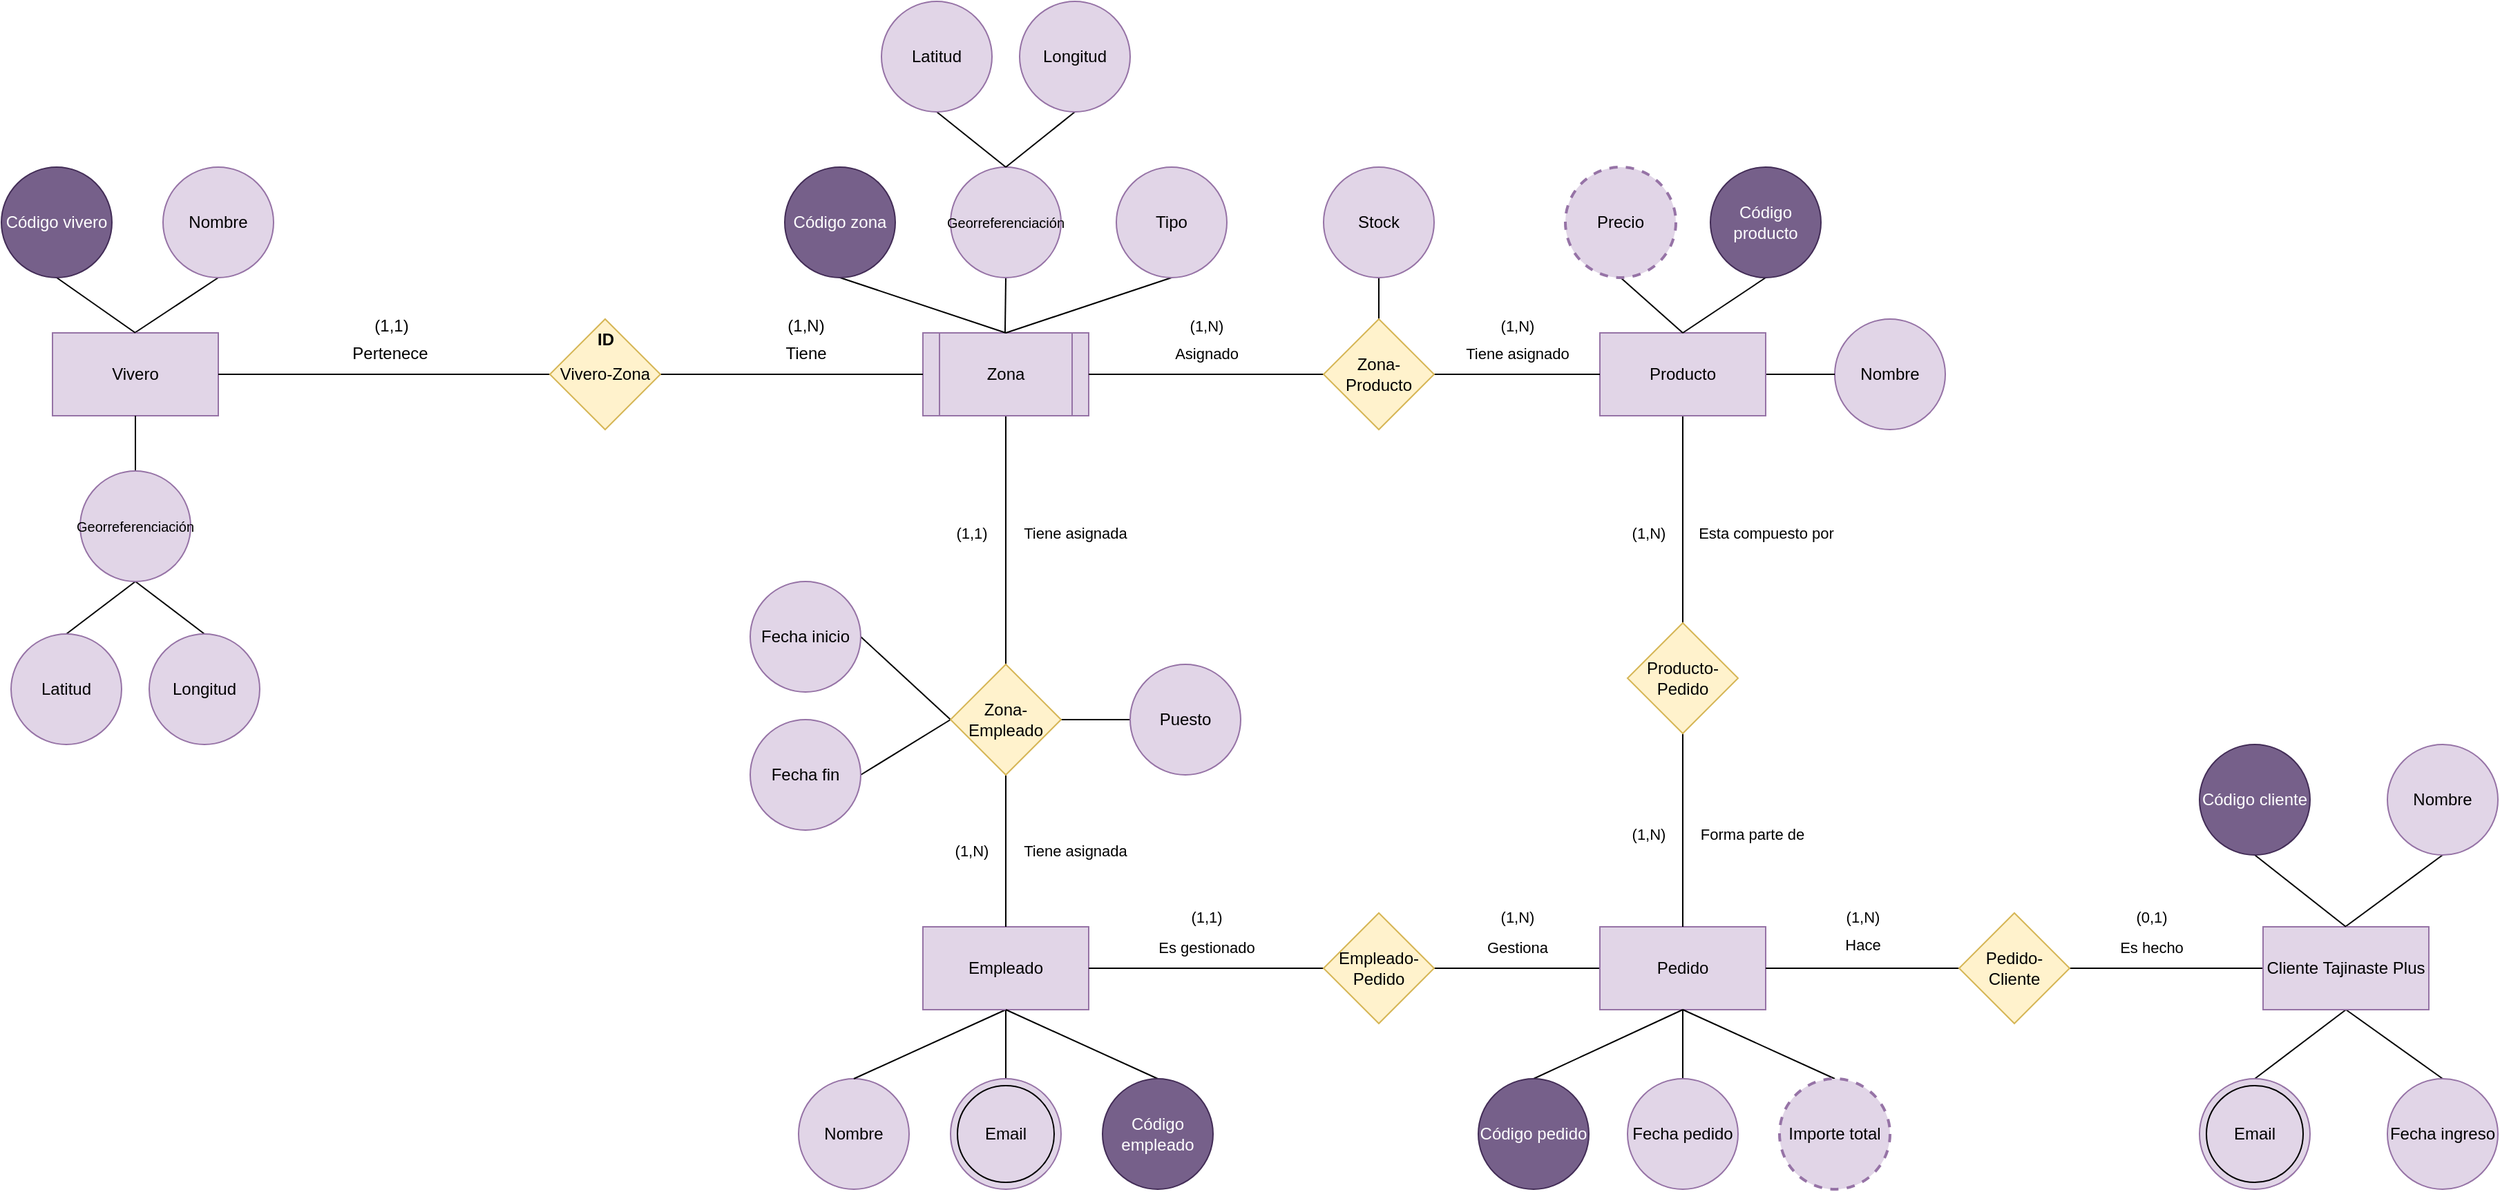 <mxfile version="24.7.17">
  <diagram name="Página-1" id="ubwTDjvy3vEBKTq-KGEk">
    <mxGraphModel dx="1125" dy="679" grid="1" gridSize="10" guides="1" tooltips="1" connect="1" arrows="1" fold="1" page="1" pageScale="1" pageWidth="827" pageHeight="1169" math="0" shadow="0">
      <root>
        <mxCell id="0" />
        <mxCell id="1" parent="0" />
        <mxCell id="lcXybXH8hZFBGXkuBmmu-11" style="edgeStyle=none;rounded=0;orthogonalLoop=1;jettySize=auto;html=1;exitX=0.5;exitY=1;exitDx=0;exitDy=0;endArrow=none;endFill=0;" parent="1" source="lcXybXH8hZFBGXkuBmmu-2" edge="1">
          <mxGeometry relative="1" as="geometry">
            <mxPoint x="229.471" y="350" as="targetPoint" />
          </mxGeometry>
        </mxCell>
        <mxCell id="lcXybXH8hZFBGXkuBmmu-2" value="Nombre" style="ellipse;whiteSpace=wrap;html=1;aspect=fixed;fillColor=#e1d5e7;strokeColor=#9673a6;" parent="1" vertex="1">
          <mxGeometry x="250" y="230" width="80" height="80" as="geometry" />
        </mxCell>
        <mxCell id="lcXybXH8hZFBGXkuBmmu-4" value="Vivero" style="rounded=0;whiteSpace=wrap;html=1;fillColor=#e1d5e7;strokeColor=#9673a6;" parent="1" vertex="1">
          <mxGeometry x="170" y="350" width="120" height="60" as="geometry" />
        </mxCell>
        <mxCell id="lcXybXH8hZFBGXkuBmmu-12" style="edgeStyle=none;rounded=0;orthogonalLoop=1;jettySize=auto;html=1;exitX=0.5;exitY=1;exitDx=0;exitDy=0;endArrow=none;endFill=0;" parent="1" source="lcXybXH8hZFBGXkuBmmu-5" edge="1">
          <mxGeometry relative="1" as="geometry">
            <mxPoint x="230" y="350" as="targetPoint" />
          </mxGeometry>
        </mxCell>
        <mxCell id="lcXybXH8hZFBGXkuBmmu-5" value="Código vivero" style="ellipse;whiteSpace=wrap;html=1;aspect=fixed;fillColor=#76608a;strokeColor=#432D57;fontColor=#ffffff;" parent="1" vertex="1">
          <mxGeometry x="133" y="230" width="80" height="80" as="geometry" />
        </mxCell>
        <mxCell id="lcXybXH8hZFBGXkuBmmu-13" style="edgeStyle=none;rounded=0;orthogonalLoop=1;jettySize=auto;html=1;exitX=0.5;exitY=0;exitDx=0;exitDy=0;entryX=0.5;entryY=1;entryDx=0;entryDy=0;endArrow=none;endFill=0;" parent="1" source="lcXybXH8hZFBGXkuBmmu-7" target="lcXybXH8hZFBGXkuBmmu-4" edge="1">
          <mxGeometry relative="1" as="geometry" />
        </mxCell>
        <mxCell id="Vtdq9XzQwyCrsFQMk_YT-7" style="edgeStyle=none;rounded=0;orthogonalLoop=1;jettySize=auto;html=1;exitX=0.5;exitY=1;exitDx=0;exitDy=0;entryX=0.5;entryY=0;entryDx=0;entryDy=0;endArrow=none;endFill=0;" edge="1" parent="1" source="lcXybXH8hZFBGXkuBmmu-7" target="Vtdq9XzQwyCrsFQMk_YT-6">
          <mxGeometry relative="1" as="geometry" />
        </mxCell>
        <mxCell id="Vtdq9XzQwyCrsFQMk_YT-8" style="edgeStyle=none;rounded=0;orthogonalLoop=1;jettySize=auto;html=1;exitX=0.5;exitY=1;exitDx=0;exitDy=0;entryX=0.5;entryY=0;entryDx=0;entryDy=0;endArrow=none;endFill=0;" edge="1" parent="1" source="lcXybXH8hZFBGXkuBmmu-7" target="Vtdq9XzQwyCrsFQMk_YT-5">
          <mxGeometry relative="1" as="geometry" />
        </mxCell>
        <mxCell id="lcXybXH8hZFBGXkuBmmu-7" value="&lt;font style=&quot;font-size: 10px;&quot;&gt;Georreferenciación&lt;/font&gt;" style="ellipse;whiteSpace=wrap;html=1;aspect=fixed;fillColor=#e1d5e7;strokeColor=#9673a6;" parent="1" vertex="1">
          <mxGeometry x="190" y="450" width="80" height="80" as="geometry" />
        </mxCell>
        <mxCell id="lcXybXH8hZFBGXkuBmmu-15" style="edgeStyle=none;rounded=0;orthogonalLoop=1;jettySize=auto;html=1;exitX=0.5;exitY=1;exitDx=0;exitDy=0;endArrow=none;endFill=0;" parent="1" source="Vtdq9XzQwyCrsFQMk_YT-11" edge="1">
          <mxGeometry relative="1" as="geometry">
            <mxPoint x="859.471" y="350" as="targetPoint" />
            <mxPoint x="860" y="310" as="sourcePoint" />
          </mxGeometry>
        </mxCell>
        <mxCell id="lcXybXH8hZFBGXkuBmmu-70" style="edgeStyle=none;shape=connector;rounded=0;orthogonalLoop=1;jettySize=auto;html=1;exitX=0.5;exitY=1;exitDx=0;exitDy=0;entryX=0.5;entryY=0;entryDx=0;entryDy=0;strokeColor=default;align=center;verticalAlign=middle;fontFamily=Helvetica;fontSize=11;fontColor=default;labelBackgroundColor=default;endArrow=none;endFill=0;" parent="1" source="lcXybXH8hZFBGXkuBmmu-17" target="lcXybXH8hZFBGXkuBmmu-69" edge="1">
          <mxGeometry relative="1" as="geometry" />
        </mxCell>
        <mxCell id="lcXybXH8hZFBGXkuBmmu-17" value="Zona" style="shape=process;whiteSpace=wrap;html=1;backgroundOutline=1;fillColor=#e1d5e7;strokeColor=#9673a6;" parent="1" vertex="1">
          <mxGeometry x="800" y="350" width="120" height="60" as="geometry" />
        </mxCell>
        <mxCell id="lcXybXH8hZFBGXkuBmmu-18" style="edgeStyle=none;rounded=0;orthogonalLoop=1;jettySize=auto;html=1;exitX=0.5;exitY=1;exitDx=0;exitDy=0;endArrow=none;endFill=0;" parent="1" source="lcXybXH8hZFBGXkuBmmu-19" edge="1">
          <mxGeometry relative="1" as="geometry">
            <mxPoint x="860" y="350" as="targetPoint" />
          </mxGeometry>
        </mxCell>
        <mxCell id="lcXybXH8hZFBGXkuBmmu-19" value="Código zona" style="ellipse;whiteSpace=wrap;html=1;aspect=fixed;fillColor=#76608a;strokeColor=#432D57;fontColor=#ffffff;" parent="1" vertex="1">
          <mxGeometry x="700" y="230" width="80" height="80" as="geometry" />
        </mxCell>
        <mxCell id="lcXybXH8hZFBGXkuBmmu-24" style="edgeStyle=none;rounded=0;orthogonalLoop=1;jettySize=auto;html=1;exitX=0.5;exitY=1;exitDx=0;exitDy=0;entryX=0.5;entryY=0;entryDx=0;entryDy=0;endArrow=none;endFill=0;" parent="1" source="lcXybXH8hZFBGXkuBmmu-25" target="lcXybXH8hZFBGXkuBmmu-17" edge="1">
          <mxGeometry relative="1" as="geometry" />
        </mxCell>
        <mxCell id="lcXybXH8hZFBGXkuBmmu-25" value="Tipo" style="ellipse;whiteSpace=wrap;html=1;aspect=fixed;fillColor=#e1d5e7;strokeColor=#9673a6;" parent="1" vertex="1">
          <mxGeometry x="940" y="230" width="80" height="80" as="geometry" />
        </mxCell>
        <mxCell id="lcXybXH8hZFBGXkuBmmu-28" style="edgeStyle=none;rounded=0;orthogonalLoop=1;jettySize=auto;html=1;exitX=1;exitY=0.5;exitDx=0;exitDy=0;entryX=0;entryY=0.5;entryDx=0;entryDy=0;endArrow=none;endFill=0;" parent="1" source="lcXybXH8hZFBGXkuBmmu-27" target="lcXybXH8hZFBGXkuBmmu-17" edge="1">
          <mxGeometry relative="1" as="geometry" />
        </mxCell>
        <mxCell id="lcXybXH8hZFBGXkuBmmu-29" style="edgeStyle=none;rounded=0;orthogonalLoop=1;jettySize=auto;html=1;exitX=0;exitY=0.5;exitDx=0;exitDy=0;entryX=1;entryY=0.5;entryDx=0;entryDy=0;endArrow=none;endFill=0;" parent="1" source="lcXybXH8hZFBGXkuBmmu-27" target="lcXybXH8hZFBGXkuBmmu-4" edge="1">
          <mxGeometry relative="1" as="geometry" />
        </mxCell>
        <mxCell id="lcXybXH8hZFBGXkuBmmu-27" value="Vivero-Zona" style="rhombus;whiteSpace=wrap;html=1;fillColor=#fff2cc;strokeColor=#d6b656;" parent="1" vertex="1">
          <mxGeometry x="530" y="340" width="80" height="80" as="geometry" />
        </mxCell>
        <mxCell id="lcXybXH8hZFBGXkuBmmu-30" value="(1,N)" style="text;html=1;align=center;verticalAlign=middle;resizable=0;points=[];autosize=1;strokeColor=none;fillColor=none;" parent="1" vertex="1">
          <mxGeometry x="690" y="330" width="50" height="30" as="geometry" />
        </mxCell>
        <mxCell id="lcXybXH8hZFBGXkuBmmu-31" value="Tiene" style="text;html=1;align=center;verticalAlign=middle;resizable=0;points=[];autosize=1;strokeColor=none;fillColor=none;" parent="1" vertex="1">
          <mxGeometry x="690" y="350" width="50" height="30" as="geometry" />
        </mxCell>
        <mxCell id="lcXybXH8hZFBGXkuBmmu-32" value="(1,1)" style="text;html=1;align=center;verticalAlign=middle;resizable=0;points=[];autosize=1;strokeColor=none;fillColor=none;" parent="1" vertex="1">
          <mxGeometry x="390" y="330" width="50" height="30" as="geometry" />
        </mxCell>
        <mxCell id="lcXybXH8hZFBGXkuBmmu-33" value="Pertenece" style="text;html=1;align=center;verticalAlign=middle;resizable=0;points=[];autosize=1;strokeColor=none;fillColor=none;" parent="1" vertex="1">
          <mxGeometry x="373.5" y="350" width="80" height="30" as="geometry" />
        </mxCell>
        <mxCell id="lcXybXH8hZFBGXkuBmmu-34" value="&lt;b&gt;ID&lt;/b&gt;" style="text;html=1;align=center;verticalAlign=middle;resizable=0;points=[];autosize=1;strokeColor=none;fillColor=none;" parent="1" vertex="1">
          <mxGeometry x="550" y="340" width="40" height="30" as="geometry" />
        </mxCell>
        <mxCell id="lcXybXH8hZFBGXkuBmmu-36" value="Nombre" style="ellipse;whiteSpace=wrap;html=1;aspect=fixed;fillColor=#e1d5e7;strokeColor=#9673a6;" parent="1" vertex="1">
          <mxGeometry x="1460" y="340" width="80" height="80" as="geometry" />
        </mxCell>
        <mxCell id="lcXybXH8hZFBGXkuBmmu-176" style="edgeStyle=none;shape=connector;rounded=0;orthogonalLoop=1;jettySize=auto;html=1;exitX=1;exitY=0.5;exitDx=0;exitDy=0;entryX=0;entryY=0.5;entryDx=0;entryDy=0;strokeColor=default;align=center;verticalAlign=middle;fontFamily=Helvetica;fontSize=11;fontColor=default;labelBackgroundColor=default;endArrow=none;endFill=0;" parent="1" source="lcXybXH8hZFBGXkuBmmu-37" target="lcXybXH8hZFBGXkuBmmu-36" edge="1">
          <mxGeometry relative="1" as="geometry" />
        </mxCell>
        <mxCell id="lcXybXH8hZFBGXkuBmmu-178" style="edgeStyle=none;shape=connector;rounded=0;orthogonalLoop=1;jettySize=auto;html=1;exitX=0.5;exitY=1;exitDx=0;exitDy=0;entryX=0.5;entryY=0;entryDx=0;entryDy=0;strokeColor=default;align=center;verticalAlign=middle;fontFamily=Helvetica;fontSize=11;fontColor=default;labelBackgroundColor=default;endArrow=none;endFill=0;" parent="1" source="lcXybXH8hZFBGXkuBmmu-37" target="lcXybXH8hZFBGXkuBmmu-177" edge="1">
          <mxGeometry relative="1" as="geometry" />
        </mxCell>
        <mxCell id="lcXybXH8hZFBGXkuBmmu-37" value="Producto" style="rounded=0;whiteSpace=wrap;html=1;fillColor=#e1d5e7;strokeColor=#9673a6;" parent="1" vertex="1">
          <mxGeometry x="1290" y="350" width="120" height="60" as="geometry" />
        </mxCell>
        <mxCell id="lcXybXH8hZFBGXkuBmmu-175" style="edgeStyle=none;shape=connector;rounded=0;orthogonalLoop=1;jettySize=auto;html=1;exitX=0.5;exitY=1;exitDx=0;exitDy=0;strokeColor=default;align=center;verticalAlign=middle;fontFamily=Helvetica;fontSize=11;fontColor=default;labelBackgroundColor=default;endArrow=none;endFill=0;" parent="1" source="lcXybXH8hZFBGXkuBmmu-41" edge="1">
          <mxGeometry relative="1" as="geometry">
            <mxPoint x="1350" y="350" as="targetPoint" />
          </mxGeometry>
        </mxCell>
        <mxCell id="lcXybXH8hZFBGXkuBmmu-41" value="Precio" style="ellipse;whiteSpace=wrap;html=1;aspect=fixed;fillColor=#e1d5e7;strokeColor=#9673a6;dashed=1;strokeWidth=2;" parent="1" vertex="1">
          <mxGeometry x="1265" y="230" width="80" height="80" as="geometry" />
        </mxCell>
        <mxCell id="lcXybXH8hZFBGXkuBmmu-173" style="edgeStyle=none;shape=connector;rounded=0;orthogonalLoop=1;jettySize=auto;html=1;exitX=0.5;exitY=1;exitDx=0;exitDy=0;strokeColor=default;align=center;verticalAlign=middle;fontFamily=Helvetica;fontSize=11;fontColor=default;labelBackgroundColor=default;endArrow=none;endFill=0;" parent="1" source="lcXybXH8hZFBGXkuBmmu-43" edge="1">
          <mxGeometry relative="1" as="geometry">
            <mxPoint x="1350" y="350" as="targetPoint" />
          </mxGeometry>
        </mxCell>
        <mxCell id="lcXybXH8hZFBGXkuBmmu-43" value="Código producto" style="ellipse;whiteSpace=wrap;html=1;aspect=fixed;fillColor=#76608a;strokeColor=#432D57;fontColor=#ffffff;" parent="1" vertex="1">
          <mxGeometry x="1370" y="230" width="80" height="80" as="geometry" />
        </mxCell>
        <mxCell id="Vtdq9XzQwyCrsFQMk_YT-4" style="edgeStyle=none;rounded=0;orthogonalLoop=1;jettySize=auto;html=1;exitX=0.5;exitY=1;exitDx=0;exitDy=0;entryX=0.5;entryY=0;entryDx=0;entryDy=0;endArrow=none;endFill=0;" edge="1" parent="1" source="lcXybXH8hZFBGXkuBmmu-45" target="lcXybXH8hZFBGXkuBmmu-51">
          <mxGeometry relative="1" as="geometry" />
        </mxCell>
        <mxCell id="lcXybXH8hZFBGXkuBmmu-45" value="Stock" style="ellipse;whiteSpace=wrap;html=1;aspect=fixed;fillColor=#e1d5e7;strokeColor=#9673a6;" parent="1" vertex="1">
          <mxGeometry x="1090" y="230" width="80" height="80" as="geometry" />
        </mxCell>
        <mxCell id="lcXybXH8hZFBGXkuBmmu-52" style="edgeStyle=none;shape=connector;rounded=0;orthogonalLoop=1;jettySize=auto;html=1;exitX=1;exitY=0.5;exitDx=0;exitDy=0;entryX=0;entryY=0.5;entryDx=0;entryDy=0;strokeColor=default;align=center;verticalAlign=middle;fontFamily=Helvetica;fontSize=11;fontColor=default;labelBackgroundColor=default;endArrow=none;endFill=0;" parent="1" source="lcXybXH8hZFBGXkuBmmu-51" target="lcXybXH8hZFBGXkuBmmu-37" edge="1">
          <mxGeometry relative="1" as="geometry" />
        </mxCell>
        <mxCell id="lcXybXH8hZFBGXkuBmmu-53" style="edgeStyle=none;shape=connector;rounded=0;orthogonalLoop=1;jettySize=auto;html=1;exitX=0;exitY=0.5;exitDx=0;exitDy=0;strokeColor=default;align=center;verticalAlign=middle;fontFamily=Helvetica;fontSize=11;fontColor=default;labelBackgroundColor=default;endArrow=none;endFill=0;" parent="1" source="lcXybXH8hZFBGXkuBmmu-51" target="lcXybXH8hZFBGXkuBmmu-17" edge="1">
          <mxGeometry relative="1" as="geometry" />
        </mxCell>
        <mxCell id="lcXybXH8hZFBGXkuBmmu-51" value="Zona-Producto" style="rhombus;whiteSpace=wrap;html=1;fillColor=#fff2cc;strokeColor=#d6b656;" parent="1" vertex="1">
          <mxGeometry x="1090" y="340" width="80" height="80" as="geometry" />
        </mxCell>
        <mxCell id="lcXybXH8hZFBGXkuBmmu-54" value="(1,N)" style="text;html=1;align=center;verticalAlign=middle;resizable=0;points=[];autosize=1;strokeColor=none;fillColor=none;fontFamily=Helvetica;fontSize=11;fontColor=default;labelBackgroundColor=default;" parent="1" vertex="1">
          <mxGeometry x="1205" y="330" width="50" height="30" as="geometry" />
        </mxCell>
        <mxCell id="lcXybXH8hZFBGXkuBmmu-55" value="(1,N)" style="text;html=1;align=center;verticalAlign=middle;resizable=0;points=[];autosize=1;strokeColor=none;fillColor=none;fontFamily=Helvetica;fontSize=11;fontColor=default;labelBackgroundColor=default;" parent="1" vertex="1">
          <mxGeometry x="980" y="330" width="50" height="30" as="geometry" />
        </mxCell>
        <mxCell id="lcXybXH8hZFBGXkuBmmu-56" value="Asignado" style="text;html=1;align=center;verticalAlign=middle;resizable=0;points=[];autosize=1;strokeColor=none;fillColor=none;fontFamily=Helvetica;fontSize=11;fontColor=default;labelBackgroundColor=default;" parent="1" vertex="1">
          <mxGeometry x="970" y="350" width="70" height="30" as="geometry" />
        </mxCell>
        <mxCell id="lcXybXH8hZFBGXkuBmmu-57" value="Tiene asignado" style="text;html=1;align=center;verticalAlign=middle;resizable=0;points=[];autosize=1;strokeColor=none;fillColor=none;fontFamily=Helvetica;fontSize=11;fontColor=default;labelBackgroundColor=default;" parent="1" vertex="1">
          <mxGeometry x="1180" y="350" width="100" height="30" as="geometry" />
        </mxCell>
        <mxCell id="lcXybXH8hZFBGXkuBmmu-59" value="Nombre" style="ellipse;whiteSpace=wrap;html=1;aspect=fixed;fillColor=#e1d5e7;strokeColor=#9673a6;" parent="1" vertex="1">
          <mxGeometry x="710" y="890" width="80" height="80" as="geometry" />
        </mxCell>
        <mxCell id="Vtdq9XzQwyCrsFQMk_YT-25" style="edgeStyle=none;rounded=0;orthogonalLoop=1;jettySize=auto;html=1;exitX=0.5;exitY=1;exitDx=0;exitDy=0;entryX=0.5;entryY=0;entryDx=0;entryDy=0;endArrow=none;endFill=0;" edge="1" parent="1" source="lcXybXH8hZFBGXkuBmmu-60" target="lcXybXH8hZFBGXkuBmmu-59">
          <mxGeometry relative="1" as="geometry" />
        </mxCell>
        <mxCell id="Vtdq9XzQwyCrsFQMk_YT-30" style="edgeStyle=none;rounded=0;orthogonalLoop=1;jettySize=auto;html=1;exitX=0.5;exitY=1;exitDx=0;exitDy=0;entryX=0.5;entryY=0;entryDx=0;entryDy=0;endArrow=none;endFill=0;" edge="1" parent="1" source="lcXybXH8hZFBGXkuBmmu-60" target="Vtdq9XzQwyCrsFQMk_YT-28">
          <mxGeometry relative="1" as="geometry" />
        </mxCell>
        <mxCell id="lcXybXH8hZFBGXkuBmmu-60" value="Empleado" style="rounded=0;whiteSpace=wrap;html=1;fillColor=#e1d5e7;strokeColor=#9673a6;" parent="1" vertex="1">
          <mxGeometry x="800" y="780" width="120" height="60" as="geometry" />
        </mxCell>
        <mxCell id="lcXybXH8hZFBGXkuBmmu-63" style="edgeStyle=none;rounded=0;orthogonalLoop=1;jettySize=auto;html=1;exitX=0.5;exitY=0;exitDx=0;exitDy=0;entryX=0.5;entryY=1;entryDx=0;entryDy=0;endArrow=none;endFill=0;" parent="1" source="lcXybXH8hZFBGXkuBmmu-64" target="lcXybXH8hZFBGXkuBmmu-60" edge="1">
          <mxGeometry relative="1" as="geometry" />
        </mxCell>
        <mxCell id="lcXybXH8hZFBGXkuBmmu-64" value="Código empleado" style="ellipse;whiteSpace=wrap;html=1;aspect=fixed;fillColor=#76608a;strokeColor=#432D57;fontColor=#ffffff;" parent="1" vertex="1">
          <mxGeometry x="930" y="890" width="80" height="80" as="geometry" />
        </mxCell>
        <mxCell id="lcXybXH8hZFBGXkuBmmu-71" style="edgeStyle=none;shape=connector;rounded=0;orthogonalLoop=1;jettySize=auto;html=1;exitX=0.5;exitY=1;exitDx=0;exitDy=0;entryX=0.5;entryY=0;entryDx=0;entryDy=0;strokeColor=default;align=center;verticalAlign=middle;fontFamily=Helvetica;fontSize=11;fontColor=default;labelBackgroundColor=default;endArrow=none;endFill=0;" parent="1" source="lcXybXH8hZFBGXkuBmmu-69" target="lcXybXH8hZFBGXkuBmmu-60" edge="1">
          <mxGeometry relative="1" as="geometry" />
        </mxCell>
        <mxCell id="Vtdq9XzQwyCrsFQMk_YT-2" style="edgeStyle=none;rounded=0;orthogonalLoop=1;jettySize=auto;html=1;exitX=0;exitY=0.5;exitDx=0;exitDy=0;entryX=1;entryY=0.5;entryDx=0;entryDy=0;endArrow=none;endFill=0;" edge="1" parent="1" source="lcXybXH8hZFBGXkuBmmu-69" target="lcXybXH8hZFBGXkuBmmu-88">
          <mxGeometry relative="1" as="geometry" />
        </mxCell>
        <mxCell id="Vtdq9XzQwyCrsFQMk_YT-3" style="edgeStyle=none;rounded=0;orthogonalLoop=1;jettySize=auto;html=1;exitX=0;exitY=0.5;exitDx=0;exitDy=0;entryX=1;entryY=0.5;entryDx=0;entryDy=0;endArrow=none;endFill=0;" edge="1" parent="1" source="lcXybXH8hZFBGXkuBmmu-69" target="lcXybXH8hZFBGXkuBmmu-79">
          <mxGeometry relative="1" as="geometry" />
        </mxCell>
        <mxCell id="Vtdq9XzQwyCrsFQMk_YT-27" style="edgeStyle=none;rounded=0;orthogonalLoop=1;jettySize=auto;html=1;exitX=1;exitY=0.5;exitDx=0;exitDy=0;entryX=0;entryY=0.5;entryDx=0;entryDy=0;endArrow=none;endFill=0;" edge="1" parent="1" source="lcXybXH8hZFBGXkuBmmu-69" target="Vtdq9XzQwyCrsFQMk_YT-26">
          <mxGeometry relative="1" as="geometry" />
        </mxCell>
        <mxCell id="lcXybXH8hZFBGXkuBmmu-69" value="Zona-Empleado" style="rhombus;whiteSpace=wrap;html=1;fillColor=#fff2cc;strokeColor=#d6b656;" parent="1" vertex="1">
          <mxGeometry x="820" y="590" width="80" height="80" as="geometry" />
        </mxCell>
        <mxCell id="lcXybXH8hZFBGXkuBmmu-73" value="Tiene asignada" style="text;html=1;align=center;verticalAlign=middle;resizable=0;points=[];autosize=1;strokeColor=none;fillColor=none;fontFamily=Helvetica;fontSize=11;fontColor=default;labelBackgroundColor=default;" parent="1" vertex="1">
          <mxGeometry x="860" y="710" width="100" height="30" as="geometry" />
        </mxCell>
        <mxCell id="lcXybXH8hZFBGXkuBmmu-74" value="Tiene asignada" style="text;html=1;align=center;verticalAlign=middle;resizable=0;points=[];autosize=1;strokeColor=none;fillColor=none;fontFamily=Helvetica;fontSize=11;fontColor=default;labelBackgroundColor=default;" parent="1" vertex="1">
          <mxGeometry x="860" y="480" width="100" height="30" as="geometry" />
        </mxCell>
        <mxCell id="lcXybXH8hZFBGXkuBmmu-75" value="(1,1)" style="text;html=1;align=center;verticalAlign=middle;resizable=0;points=[];autosize=1;strokeColor=none;fillColor=none;fontFamily=Helvetica;fontSize=11;fontColor=default;labelBackgroundColor=default;" parent="1" vertex="1">
          <mxGeometry x="810" y="480" width="50" height="30" as="geometry" />
        </mxCell>
        <mxCell id="lcXybXH8hZFBGXkuBmmu-76" value="(1,N)" style="text;html=1;align=center;verticalAlign=middle;resizable=0;points=[];autosize=1;strokeColor=none;fillColor=none;fontFamily=Helvetica;fontSize=11;fontColor=default;labelBackgroundColor=default;" parent="1" vertex="1">
          <mxGeometry x="810" y="710" width="50" height="30" as="geometry" />
        </mxCell>
        <mxCell id="lcXybXH8hZFBGXkuBmmu-79" value="Fecha fin" style="ellipse;whiteSpace=wrap;html=1;aspect=fixed;fillColor=#e1d5e7;strokeColor=#9673a6;" parent="1" vertex="1">
          <mxGeometry x="675" y="630" width="80" height="80" as="geometry" />
        </mxCell>
        <mxCell id="lcXybXH8hZFBGXkuBmmu-88" value="Fecha inicio" style="ellipse;whiteSpace=wrap;html=1;aspect=fixed;fillColor=#e1d5e7;strokeColor=#9673a6;" parent="1" vertex="1">
          <mxGeometry x="675" y="530" width="80" height="80" as="geometry" />
        </mxCell>
        <mxCell id="lcXybXH8hZFBGXkuBmmu-121" style="edgeStyle=none;rounded=0;orthogonalLoop=1;jettySize=auto;html=1;exitX=0.5;exitY=1;exitDx=0;exitDy=0;endArrow=none;endFill=0;" parent="1" source="lcXybXH8hZFBGXkuBmmu-122" edge="1">
          <mxGeometry relative="1" as="geometry">
            <mxPoint x="1829.471" y="780" as="targetPoint" />
          </mxGeometry>
        </mxCell>
        <mxCell id="lcXybXH8hZFBGXkuBmmu-122" value="Nombre" style="ellipse;whiteSpace=wrap;html=1;aspect=fixed;fillColor=#e1d5e7;strokeColor=#9673a6;" parent="1" vertex="1">
          <mxGeometry x="1860" y="648" width="80" height="80" as="geometry" />
        </mxCell>
        <mxCell id="lcXybXH8hZFBGXkuBmmu-158" style="edgeStyle=none;shape=connector;rounded=0;orthogonalLoop=1;jettySize=auto;html=1;exitX=0.5;exitY=1;exitDx=0;exitDy=0;entryX=0.5;entryY=0;entryDx=0;entryDy=0;strokeColor=default;align=center;verticalAlign=middle;fontFamily=Helvetica;fontSize=11;fontColor=default;labelBackgroundColor=default;endArrow=none;endFill=0;" parent="1" source="lcXybXH8hZFBGXkuBmmu-123" target="lcXybXH8hZFBGXkuBmmu-129" edge="1">
          <mxGeometry relative="1" as="geometry" />
        </mxCell>
        <mxCell id="lcXybXH8hZFBGXkuBmmu-160" style="edgeStyle=none;shape=connector;rounded=0;orthogonalLoop=1;jettySize=auto;html=1;exitX=0;exitY=0.5;exitDx=0;exitDy=0;entryX=1;entryY=0.5;entryDx=0;entryDy=0;strokeColor=default;align=center;verticalAlign=middle;fontFamily=Helvetica;fontSize=11;fontColor=default;labelBackgroundColor=default;endArrow=none;endFill=0;" parent="1" source="lcXybXH8hZFBGXkuBmmu-123" target="lcXybXH8hZFBGXkuBmmu-159" edge="1">
          <mxGeometry relative="1" as="geometry" />
        </mxCell>
        <mxCell id="Vtdq9XzQwyCrsFQMk_YT-31" style="edgeStyle=none;rounded=0;orthogonalLoop=1;jettySize=auto;html=1;exitX=0.5;exitY=1;exitDx=0;exitDy=0;entryX=0.5;entryY=0;entryDx=0;entryDy=0;endArrow=none;endFill=0;" edge="1" parent="1" source="lcXybXH8hZFBGXkuBmmu-123" target="lcXybXH8hZFBGXkuBmmu-131">
          <mxGeometry relative="1" as="geometry" />
        </mxCell>
        <mxCell id="lcXybXH8hZFBGXkuBmmu-123" value="Cliente Tajinaste Plus" style="rounded=0;whiteSpace=wrap;html=1;fillColor=#e1d5e7;strokeColor=#9673a6;" parent="1" vertex="1">
          <mxGeometry x="1770" y="780" width="120" height="60" as="geometry" />
        </mxCell>
        <mxCell id="Vtdq9XzQwyCrsFQMk_YT-32" style="edgeStyle=none;rounded=0;orthogonalLoop=1;jettySize=auto;html=1;exitX=0.5;exitY=1;exitDx=0;exitDy=0;entryX=0.5;entryY=0;entryDx=0;entryDy=0;endArrow=none;endFill=0;" edge="1" parent="1" source="lcXybXH8hZFBGXkuBmmu-125" target="lcXybXH8hZFBGXkuBmmu-123">
          <mxGeometry relative="1" as="geometry" />
        </mxCell>
        <mxCell id="lcXybXH8hZFBGXkuBmmu-125" value="Código cliente" style="ellipse;whiteSpace=wrap;html=1;aspect=fixed;fillColor=#76608a;strokeColor=#432D57;fontColor=#ffffff;" parent="1" vertex="1">
          <mxGeometry x="1724" y="648" width="80" height="80" as="geometry" />
        </mxCell>
        <mxCell id="lcXybXH8hZFBGXkuBmmu-129" value="Fecha ingreso" style="ellipse;whiteSpace=wrap;html=1;aspect=fixed;fillColor=#e1d5e7;strokeColor=#9673a6;" parent="1" vertex="1">
          <mxGeometry x="1860" y="890" width="80" height="80" as="geometry" />
        </mxCell>
        <mxCell id="lcXybXH8hZFBGXkuBmmu-131" value="Email" style="ellipse;whiteSpace=wrap;html=1;aspect=fixed;fillColor=#e1d5e7;strokeColor=#9673a6;" parent="1" vertex="1">
          <mxGeometry x="1724" y="890" width="80" height="80" as="geometry" />
        </mxCell>
        <mxCell id="lcXybXH8hZFBGXkuBmmu-132" value="" style="ellipse;whiteSpace=wrap;html=1;aspect=fixed;fontFamily=Helvetica;fontSize=11;labelBackgroundColor=default;fillColor=none;" parent="1" vertex="1">
          <mxGeometry x="1729" y="895" width="70" height="70" as="geometry" />
        </mxCell>
        <mxCell id="lcXybXH8hZFBGXkuBmmu-162" style="edgeStyle=none;shape=connector;rounded=0;orthogonalLoop=1;jettySize=auto;html=1;exitX=0;exitY=0.5;exitDx=0;exitDy=0;entryX=1;entryY=0.5;entryDx=0;entryDy=0;strokeColor=default;align=center;verticalAlign=middle;fontFamily=Helvetica;fontSize=11;fontColor=default;labelBackgroundColor=default;endArrow=none;endFill=0;" parent="1" source="lcXybXH8hZFBGXkuBmmu-151" target="lcXybXH8hZFBGXkuBmmu-156" edge="1">
          <mxGeometry relative="1" as="geometry" />
        </mxCell>
        <mxCell id="Vtdq9XzQwyCrsFQMk_YT-33" style="edgeStyle=none;rounded=0;orthogonalLoop=1;jettySize=auto;html=1;exitX=0.5;exitY=1;exitDx=0;exitDy=0;entryX=0.5;entryY=0;entryDx=0;entryDy=0;endArrow=none;endFill=0;" edge="1" parent="1" source="lcXybXH8hZFBGXkuBmmu-151" target="Vtdq9XzQwyCrsFQMk_YT-23">
          <mxGeometry relative="1" as="geometry" />
        </mxCell>
        <mxCell id="lcXybXH8hZFBGXkuBmmu-151" value="Pedido" style="rounded=0;whiteSpace=wrap;html=1;fillColor=#e1d5e7;strokeColor=#9673a6;" parent="1" vertex="1">
          <mxGeometry x="1290" y="780" width="120" height="60" as="geometry" />
        </mxCell>
        <mxCell id="lcXybXH8hZFBGXkuBmmu-152" style="edgeStyle=none;rounded=0;orthogonalLoop=1;jettySize=auto;html=1;exitX=0.5;exitY=0;exitDx=0;exitDy=0;entryX=0.5;entryY=1;entryDx=0;entryDy=0;endArrow=none;endFill=0;" parent="1" source="lcXybXH8hZFBGXkuBmmu-153" target="lcXybXH8hZFBGXkuBmmu-151" edge="1">
          <mxGeometry relative="1" as="geometry" />
        </mxCell>
        <mxCell id="lcXybXH8hZFBGXkuBmmu-153" value="Código pedido" style="ellipse;whiteSpace=wrap;html=1;aspect=fixed;fillColor=#76608a;strokeColor=#432D57;strokeWidth=1;fontColor=#ffffff;" parent="1" vertex="1">
          <mxGeometry x="1202" y="890" width="80" height="80" as="geometry" />
        </mxCell>
        <mxCell id="lcXybXH8hZFBGXkuBmmu-154" style="edgeStyle=none;rounded=0;orthogonalLoop=1;jettySize=auto;html=1;exitX=0.5;exitY=0;exitDx=0;exitDy=0;entryX=0.5;entryY=1;entryDx=0;entryDy=0;endArrow=none;endFill=0;" parent="1" source="lcXybXH8hZFBGXkuBmmu-155" target="lcXybXH8hZFBGXkuBmmu-151" edge="1">
          <mxGeometry relative="1" as="geometry" />
        </mxCell>
        <mxCell id="lcXybXH8hZFBGXkuBmmu-155" value="Importe total" style="ellipse;whiteSpace=wrap;html=1;aspect=fixed;fillColor=#e1d5e7;strokeColor=#9673a6;dashed=1;strokeWidth=2;" parent="1" vertex="1">
          <mxGeometry x="1420" y="890" width="80" height="80" as="geometry" />
        </mxCell>
        <mxCell id="lcXybXH8hZFBGXkuBmmu-163" style="edgeStyle=none;shape=connector;rounded=0;orthogonalLoop=1;jettySize=auto;html=1;exitX=0;exitY=0.5;exitDx=0;exitDy=0;entryX=1;entryY=0.5;entryDx=0;entryDy=0;strokeColor=default;align=center;verticalAlign=middle;fontFamily=Helvetica;fontSize=11;fontColor=default;labelBackgroundColor=default;endArrow=none;endFill=0;" parent="1" source="lcXybXH8hZFBGXkuBmmu-156" target="lcXybXH8hZFBGXkuBmmu-60" edge="1">
          <mxGeometry relative="1" as="geometry" />
        </mxCell>
        <mxCell id="lcXybXH8hZFBGXkuBmmu-156" value="Empleado-Pedido" style="rhombus;whiteSpace=wrap;html=1;fillColor=#fff2cc;strokeColor=#d6b656;" parent="1" vertex="1">
          <mxGeometry x="1090" y="770" width="80" height="80" as="geometry" />
        </mxCell>
        <mxCell id="lcXybXH8hZFBGXkuBmmu-161" style="edgeStyle=none;shape=connector;rounded=0;orthogonalLoop=1;jettySize=auto;html=1;exitX=0;exitY=0.5;exitDx=0;exitDy=0;entryX=1;entryY=0.5;entryDx=0;entryDy=0;strokeColor=default;align=center;verticalAlign=middle;fontFamily=Helvetica;fontSize=11;fontColor=default;labelBackgroundColor=default;endArrow=none;endFill=0;" parent="1" source="lcXybXH8hZFBGXkuBmmu-159" target="lcXybXH8hZFBGXkuBmmu-151" edge="1">
          <mxGeometry relative="1" as="geometry" />
        </mxCell>
        <mxCell id="lcXybXH8hZFBGXkuBmmu-159" value="Pedido-Cliente" style="rhombus;whiteSpace=wrap;html=1;fillColor=#fff2cc;strokeColor=#d6b656;" parent="1" vertex="1">
          <mxGeometry x="1550" y="770" width="80" height="80" as="geometry" />
        </mxCell>
        <mxCell id="lcXybXH8hZFBGXkuBmmu-164" value="(1,N)" style="text;html=1;align=center;verticalAlign=middle;resizable=0;points=[];autosize=1;strokeColor=none;fillColor=none;fontFamily=Helvetica;fontSize=11;fontColor=default;labelBackgroundColor=default;" parent="1" vertex="1">
          <mxGeometry x="1205" y="758" width="50" height="30" as="geometry" />
        </mxCell>
        <mxCell id="lcXybXH8hZFBGXkuBmmu-165" value="Gestiona" style="text;html=1;align=center;verticalAlign=middle;resizable=0;points=[];autosize=1;strokeColor=none;fillColor=none;fontFamily=Helvetica;fontSize=11;fontColor=default;labelBackgroundColor=default;" parent="1" vertex="1">
          <mxGeometry x="1195" y="780" width="70" height="30" as="geometry" />
        </mxCell>
        <mxCell id="lcXybXH8hZFBGXkuBmmu-166" value="(1,1)" style="text;html=1;align=center;verticalAlign=middle;resizable=0;points=[];autosize=1;strokeColor=none;fillColor=none;fontFamily=Helvetica;fontSize=11;fontColor=default;labelBackgroundColor=default;" parent="1" vertex="1">
          <mxGeometry x="980" y="758" width="50" height="30" as="geometry" />
        </mxCell>
        <mxCell id="lcXybXH8hZFBGXkuBmmu-167" value="Es gestionado" style="text;html=1;align=center;verticalAlign=middle;resizable=0;points=[];autosize=1;strokeColor=none;fillColor=none;fontFamily=Helvetica;fontSize=11;fontColor=default;labelBackgroundColor=default;" parent="1" vertex="1">
          <mxGeometry x="960" y="780" width="90" height="30" as="geometry" />
        </mxCell>
        <mxCell id="lcXybXH8hZFBGXkuBmmu-169" value="Hace" style="text;html=1;align=center;verticalAlign=middle;resizable=0;points=[];autosize=1;strokeColor=none;fillColor=none;fontFamily=Helvetica;fontSize=11;fontColor=default;labelBackgroundColor=default;" parent="1" vertex="1">
          <mxGeometry x="1455" y="778" width="50" height="30" as="geometry" />
        </mxCell>
        <mxCell id="lcXybXH8hZFBGXkuBmmu-170" value="(1,N)" style="text;html=1;align=center;verticalAlign=middle;resizable=0;points=[];autosize=1;strokeColor=none;fillColor=none;fontFamily=Helvetica;fontSize=11;fontColor=default;labelBackgroundColor=default;" parent="1" vertex="1">
          <mxGeometry x="1455" y="758" width="50" height="30" as="geometry" />
        </mxCell>
        <mxCell id="lcXybXH8hZFBGXkuBmmu-171" value="Es hecho" style="text;html=1;align=center;verticalAlign=middle;resizable=0;points=[];autosize=1;strokeColor=none;fillColor=none;fontFamily=Helvetica;fontSize=11;fontColor=default;labelBackgroundColor=default;" parent="1" vertex="1">
          <mxGeometry x="1654" y="780" width="70" height="30" as="geometry" />
        </mxCell>
        <mxCell id="lcXybXH8hZFBGXkuBmmu-172" value="(0,1)" style="text;html=1;align=center;verticalAlign=middle;resizable=0;points=[];autosize=1;strokeColor=none;fillColor=none;fontFamily=Helvetica;fontSize=11;fontColor=default;labelBackgroundColor=default;" parent="1" vertex="1">
          <mxGeometry x="1664" y="758" width="50" height="30" as="geometry" />
        </mxCell>
        <mxCell id="lcXybXH8hZFBGXkuBmmu-179" style="edgeStyle=none;shape=connector;rounded=0;orthogonalLoop=1;jettySize=auto;html=1;exitX=0.5;exitY=1;exitDx=0;exitDy=0;entryX=0.5;entryY=0;entryDx=0;entryDy=0;strokeColor=default;align=center;verticalAlign=middle;fontFamily=Helvetica;fontSize=11;fontColor=default;labelBackgroundColor=default;endArrow=none;endFill=0;" parent="1" source="lcXybXH8hZFBGXkuBmmu-177" target="lcXybXH8hZFBGXkuBmmu-151" edge="1">
          <mxGeometry relative="1" as="geometry" />
        </mxCell>
        <mxCell id="lcXybXH8hZFBGXkuBmmu-177" value="Producto-Pedido" style="rhombus;whiteSpace=wrap;html=1;fillColor=#fff2cc;strokeColor=#d6b656;" parent="1" vertex="1">
          <mxGeometry x="1310" y="560" width="80" height="80" as="geometry" />
        </mxCell>
        <mxCell id="lcXybXH8hZFBGXkuBmmu-180" value="(1,N)" style="text;html=1;align=center;verticalAlign=middle;resizable=0;points=[];autosize=1;strokeColor=none;fillColor=none;fontFamily=Helvetica;fontSize=11;fontColor=default;labelBackgroundColor=default;" parent="1" vertex="1">
          <mxGeometry x="1300" y="480" width="50" height="30" as="geometry" />
        </mxCell>
        <mxCell id="lcXybXH8hZFBGXkuBmmu-181" value="Esta compuesto por" style="text;html=1;align=center;verticalAlign=middle;resizable=0;points=[];autosize=1;strokeColor=none;fillColor=none;fontFamily=Helvetica;fontSize=11;fontColor=default;labelBackgroundColor=default;" parent="1" vertex="1">
          <mxGeometry x="1350" y="480" width="120" height="30" as="geometry" />
        </mxCell>
        <mxCell id="lcXybXH8hZFBGXkuBmmu-182" value="Forma parte de" style="text;html=1;align=center;verticalAlign=middle;resizable=0;points=[];autosize=1;strokeColor=none;fillColor=none;fontFamily=Helvetica;fontSize=11;fontColor=default;labelBackgroundColor=default;" parent="1" vertex="1">
          <mxGeometry x="1350" y="698" width="100" height="30" as="geometry" />
        </mxCell>
        <mxCell id="lcXybXH8hZFBGXkuBmmu-183" value="(1,N)" style="text;html=1;align=center;verticalAlign=middle;resizable=0;points=[];autosize=1;strokeColor=none;fillColor=none;fontFamily=Helvetica;fontSize=11;fontColor=default;labelBackgroundColor=default;" parent="1" vertex="1">
          <mxGeometry x="1300" y="698" width="50" height="30" as="geometry" />
        </mxCell>
        <mxCell id="Vtdq9XzQwyCrsFQMk_YT-5" value="Latitud" style="ellipse;whiteSpace=wrap;html=1;aspect=fixed;fillColor=#e1d5e7;strokeColor=#9673a6;" vertex="1" parent="1">
          <mxGeometry x="140" y="568" width="80" height="80" as="geometry" />
        </mxCell>
        <mxCell id="Vtdq9XzQwyCrsFQMk_YT-6" value="Longitud" style="ellipse;whiteSpace=wrap;html=1;aspect=fixed;fillColor=#e1d5e7;strokeColor=#9673a6;" vertex="1" parent="1">
          <mxGeometry x="240" y="568" width="80" height="80" as="geometry" />
        </mxCell>
        <mxCell id="Vtdq9XzQwyCrsFQMk_YT-11" value="&lt;font style=&quot;font-size: 10px;&quot;&gt;Georreferenciación&lt;/font&gt;" style="ellipse;whiteSpace=wrap;html=1;aspect=fixed;fillColor=#e1d5e7;strokeColor=#9673a6;" vertex="1" parent="1">
          <mxGeometry x="820" y="230" width="80" height="80" as="geometry" />
        </mxCell>
        <mxCell id="Vtdq9XzQwyCrsFQMk_YT-17" style="edgeStyle=none;rounded=0;orthogonalLoop=1;jettySize=auto;html=1;exitX=0.5;exitY=1;exitDx=0;exitDy=0;entryX=0.5;entryY=0;entryDx=0;entryDy=0;endArrow=none;endFill=0;" edge="1" parent="1" source="Vtdq9XzQwyCrsFQMk_YT-12" target="Vtdq9XzQwyCrsFQMk_YT-11">
          <mxGeometry relative="1" as="geometry" />
        </mxCell>
        <mxCell id="Vtdq9XzQwyCrsFQMk_YT-12" value="Latitud" style="ellipse;whiteSpace=wrap;html=1;aspect=fixed;fillColor=#e1d5e7;strokeColor=#9673a6;" vertex="1" parent="1">
          <mxGeometry x="770" y="110" width="80" height="80" as="geometry" />
        </mxCell>
        <mxCell id="Vtdq9XzQwyCrsFQMk_YT-16" style="edgeStyle=none;rounded=0;orthogonalLoop=1;jettySize=auto;html=1;exitX=0.5;exitY=1;exitDx=0;exitDy=0;entryX=0.5;entryY=0;entryDx=0;entryDy=0;endArrow=none;endFill=0;" edge="1" parent="1" source="Vtdq9XzQwyCrsFQMk_YT-13" target="Vtdq9XzQwyCrsFQMk_YT-11">
          <mxGeometry relative="1" as="geometry" />
        </mxCell>
        <mxCell id="Vtdq9XzQwyCrsFQMk_YT-13" value="Longitud" style="ellipse;whiteSpace=wrap;html=1;aspect=fixed;fillColor=#e1d5e7;strokeColor=#9673a6;" vertex="1" parent="1">
          <mxGeometry x="870" y="110" width="80" height="80" as="geometry" />
        </mxCell>
        <mxCell id="Vtdq9XzQwyCrsFQMk_YT-23" value="Fecha pedido" style="ellipse;whiteSpace=wrap;html=1;aspect=fixed;fillColor=#e1d5e7;strokeColor=#9673a6;" vertex="1" parent="1">
          <mxGeometry x="1310" y="890" width="80" height="80" as="geometry" />
        </mxCell>
        <mxCell id="Vtdq9XzQwyCrsFQMk_YT-26" value="Puesto" style="ellipse;whiteSpace=wrap;html=1;aspect=fixed;fillColor=#e1d5e7;strokeColor=#9673a6;" vertex="1" parent="1">
          <mxGeometry x="950" y="590" width="80" height="80" as="geometry" />
        </mxCell>
        <mxCell id="Vtdq9XzQwyCrsFQMk_YT-28" value="Email" style="ellipse;whiteSpace=wrap;html=1;aspect=fixed;fillColor=#e1d5e7;strokeColor=#9673a6;" vertex="1" parent="1">
          <mxGeometry x="820" y="890" width="80" height="80" as="geometry" />
        </mxCell>
        <mxCell id="Vtdq9XzQwyCrsFQMk_YT-29" value="" style="ellipse;whiteSpace=wrap;html=1;aspect=fixed;fontFamily=Helvetica;fontSize=11;labelBackgroundColor=default;fillColor=none;" vertex="1" parent="1">
          <mxGeometry x="825" y="895" width="70" height="70" as="geometry" />
        </mxCell>
      </root>
    </mxGraphModel>
  </diagram>
</mxfile>

